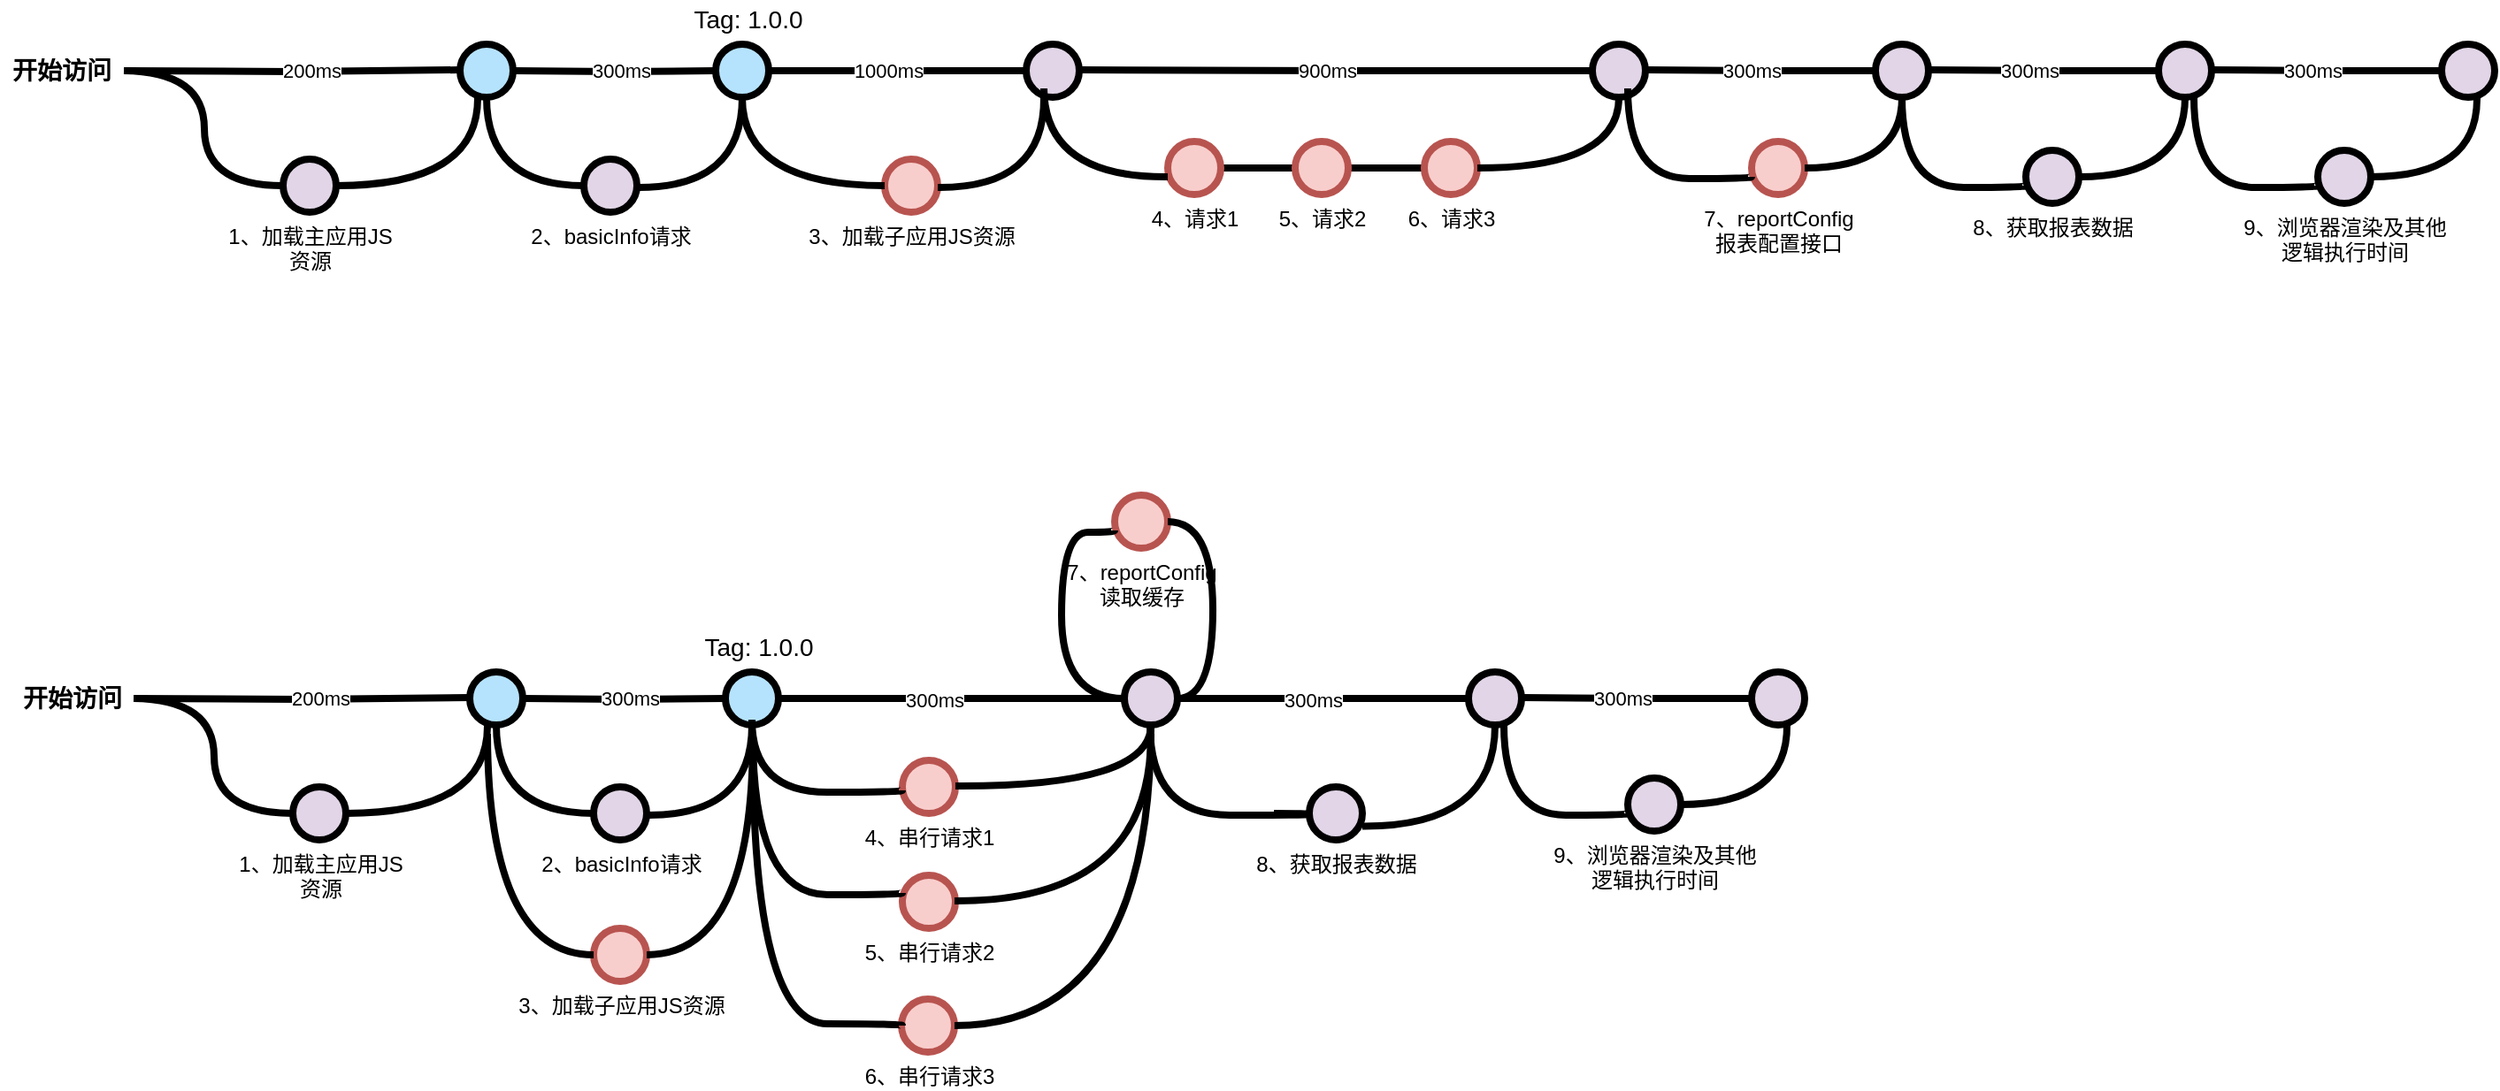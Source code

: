 <mxfile version="21.5.0" type="github">
  <diagram id="yPxyJZ8AM_hMuL3Unpa9" name="simple gitflow">
    <mxGraphModel dx="2522" dy="537" grid="1" gridSize="10" guides="1" tooltips="1" connect="1" arrows="1" fold="1" page="1" pageScale="1" pageWidth="1100" pageHeight="850" math="0" shadow="0">
      <root>
        <mxCell id="0" />
        <mxCell id="1" parent="0" />
        <mxCell id="9hBKPDzoitwpIBdzFDQ7-23" value="" style="edgeStyle=orthogonalEdgeStyle;rounded=0;html=1;jettySize=auto;orthogonalLoop=1;plain-blue;endArrow=none;endFill=0;strokeWidth=4;strokeColor=#000000;entryX=0;entryY=0.5;entryDx=0;entryDy=0;entryPerimeter=0;" parent="1" source="9hBKPDzoitwpIBdzFDQ7-25" target="gSucQQH5cgbJFUozR1KS-43" edge="1">
          <mxGeometry x="304.5" y="180" as="geometry">
            <mxPoint x="380" y="180" as="targetPoint" />
          </mxGeometry>
        </mxCell>
        <mxCell id="gSucQQH5cgbJFUozR1KS-48" value="1000ms" style="edgeLabel;html=1;align=center;verticalAlign=middle;resizable=0;points=[];" vertex="1" connectable="0" parent="9hBKPDzoitwpIBdzFDQ7-23">
          <mxGeometry relative="1" as="geometry">
            <mxPoint x="-6" as="offset" />
          </mxGeometry>
        </mxCell>
        <mxCell id="9hBKPDzoitwpIBdzFDQ7-25" value="" style="verticalLabelPosition=bottom;verticalAlign=top;html=1;strokeWidth=4;shape=mxgraph.flowchart.on-page_reference;plain-blue;gradientColor=none;fillColor=#B5E3Fe;strokeColor=#000000;" parent="1" vertex="1">
          <mxGeometry x="274.5" y="165" width="30" height="30" as="geometry" />
        </mxCell>
        <mxCell id="9hBKPDzoitwpIBdzFDQ7-27" value="" style="edgeStyle=orthogonalEdgeStyle;rounded=0;html=1;jettySize=auto;orthogonalLoop=1;strokeWidth=4;endArrow=none;endFill=0;" parent="1" target="9hBKPDzoitwpIBdzFDQ7-25" edge="1">
          <mxGeometry x="204.5" y="180" as="geometry">
            <mxPoint x="160" y="180" as="sourcePoint" />
          </mxGeometry>
        </mxCell>
        <mxCell id="gSucQQH5cgbJFUozR1KS-14" value="300ms" style="edgeLabel;html=1;align=center;verticalAlign=middle;resizable=0;points=[];" vertex="1" connectable="0" parent="9hBKPDzoitwpIBdzFDQ7-27">
          <mxGeometry relative="1" as="geometry">
            <mxPoint x="3" y="-1" as="offset" />
          </mxGeometry>
        </mxCell>
        <mxCell id="9hBKPDzoitwpIBdzFDQ7-28" value="开始访问" style="text;html=1;strokeColor=none;fillColor=none;align=center;verticalAlign=middle;whiteSpace=wrap;overflow=hidden;fontSize=14;fontStyle=1;fontFamily=Courier New;" parent="1" vertex="1">
          <mxGeometry x="-130" y="170" width="70" height="20" as="geometry" />
        </mxCell>
        <mxCell id="9hBKPDzoitwpIBdzFDQ7-29" style="edgeStyle=orthogonalEdgeStyle;curved=1;rounded=0;html=1;exitX=1;exitY=0.5;exitPerimeter=0;entryX=0;entryY=0.5;entryPerimeter=0;endArrow=none;endFill=0;jettySize=auto;orthogonalLoop=1;strokeWidth=4;fontSize=15;" parent="1" source="9hBKPDzoitwpIBdzFDQ7-30" target="9hBKPDzoitwpIBdzFDQ7-32" edge="1">
          <mxGeometry relative="1" as="geometry" />
        </mxCell>
        <mxCell id="9hBKPDzoitwpIBdzFDQ7-30" value="4、请求1" style="verticalLabelPosition=bottom;verticalAlign=top;html=1;strokeWidth=4;shape=mxgraph.flowchart.on-page_reference;strokeColor=#b85450;fillColor=#f8cecc;" parent="1" vertex="1">
          <mxGeometry x="530" y="220" width="30" height="30" as="geometry" />
        </mxCell>
        <mxCell id="9hBKPDzoitwpIBdzFDQ7-31" style="edgeStyle=orthogonalEdgeStyle;curved=1;rounded=0;html=1;exitX=1;exitY=0.5;exitPerimeter=0;entryX=0;entryY=0.5;entryPerimeter=0;endArrow=none;endFill=0;jettySize=auto;orthogonalLoop=1;strokeWidth=4;fontSize=15;" parent="1" source="9hBKPDzoitwpIBdzFDQ7-32" target="9hBKPDzoitwpIBdzFDQ7-34" edge="1">
          <mxGeometry relative="1" as="geometry" />
        </mxCell>
        <mxCell id="9hBKPDzoitwpIBdzFDQ7-32" value="5、请求2" style="verticalLabelPosition=bottom;verticalAlign=top;html=1;strokeWidth=4;shape=mxgraph.flowchart.on-page_reference;strokeColor=#b85450;fillColor=#f8cecc;" parent="1" vertex="1">
          <mxGeometry x="602" y="220" width="30" height="30" as="geometry" />
        </mxCell>
        <mxCell id="9hBKPDzoitwpIBdzFDQ7-34" value="6、请求3" style="verticalLabelPosition=bottom;verticalAlign=top;html=1;strokeWidth=4;shape=mxgraph.flowchart.on-page_reference;strokeColor=#b85450;fillColor=#f8cecc;" parent="1" vertex="1">
          <mxGeometry x="675" y="220" width="30" height="30" as="geometry" />
        </mxCell>
        <mxCell id="9hBKPDzoitwpIBdzFDQ7-39" value="Tag: 1.0.0" style="text;html=1;strokeColor=none;fillColor=none;align=center;verticalAlign=middle;whiteSpace=wrap;overflow=hidden;fontSize=14;" parent="1" vertex="1">
          <mxGeometry x="258.38" y="140" width="70" height="20" as="geometry" />
        </mxCell>
        <mxCell id="gSucQQH5cgbJFUozR1KS-2" value="" style="verticalLabelPosition=bottom;verticalAlign=top;html=1;strokeWidth=4;shape=mxgraph.flowchart.on-page_reference;plain-blue;gradientColor=none;fillColor=#B5E3Fe;strokeColor=#000000;" vertex="1" parent="1">
          <mxGeometry x="130" y="165" width="30" height="30" as="geometry" />
        </mxCell>
        <mxCell id="gSucQQH5cgbJFUozR1KS-4" value="" style="edgeStyle=orthogonalEdgeStyle;rounded=0;html=1;jettySize=auto;orthogonalLoop=1;plain-blue;endArrow=none;endFill=0;strokeWidth=4;strokeColor=#000000;" edge="1" parent="1">
          <mxGeometry x="304.5" y="180" as="geometry">
            <mxPoint x="-60" y="180" as="sourcePoint" />
            <mxPoint x="130" y="179.5" as="targetPoint" />
          </mxGeometry>
        </mxCell>
        <mxCell id="gSucQQH5cgbJFUozR1KS-42" value="200ms" style="edgeLabel;html=1;align=center;verticalAlign=middle;resizable=0;points=[];" vertex="1" connectable="0" parent="gSucQQH5cgbJFUozR1KS-4">
          <mxGeometry relative="1" as="geometry">
            <mxPoint x="10" y="-1" as="offset" />
          </mxGeometry>
        </mxCell>
        <mxCell id="gSucQQH5cgbJFUozR1KS-15" value="2、basicInfo请求" style="verticalLabelPosition=bottom;verticalAlign=top;html=1;strokeWidth=4;shape=mxgraph.flowchart.on-page_reference;plain-purple;gradientColor=none;strokeColor=#000000;" vertex="1" parent="1">
          <mxGeometry x="200" y="230" width="30" height="30" as="geometry" />
        </mxCell>
        <mxCell id="gSucQQH5cgbJFUozR1KS-20" style="edgeStyle=orthogonalEdgeStyle;curved=1;rounded=0;html=1;exitX=0.5;exitY=1;exitPerimeter=0;entryX=0;entryY=0.5;entryPerimeter=0;endArrow=none;endFill=0;jettySize=auto;orthogonalLoop=1;strokeWidth=4;fontSize=15;exitDx=0;exitDy=0;entryDx=0;entryDy=0;" edge="1" parent="1" source="gSucQQH5cgbJFUozR1KS-2" target="gSucQQH5cgbJFUozR1KS-15">
          <mxGeometry relative="1" as="geometry">
            <mxPoint x="116.5" y="275" as="sourcePoint" />
            <mxPoint x="159.5" y="355" as="targetPoint" />
          </mxGeometry>
        </mxCell>
        <mxCell id="gSucQQH5cgbJFUozR1KS-21" style="edgeStyle=orthogonalEdgeStyle;curved=1;rounded=0;html=1;entryX=0.5;entryY=1;entryPerimeter=0;endArrow=none;endFill=0;jettySize=auto;orthogonalLoop=1;strokeWidth=4;fontSize=15;entryDx=0;entryDy=0;" edge="1" parent="1" target="9hBKPDzoitwpIBdzFDQ7-25">
          <mxGeometry relative="1" as="geometry">
            <mxPoint x="230" y="246" as="sourcePoint" />
            <mxPoint x="265" y="295" as="targetPoint" />
          </mxGeometry>
        </mxCell>
        <mxCell id="gSucQQH5cgbJFUozR1KS-25" value="1、加载主应用JS&lt;br&gt;资源" style="verticalLabelPosition=bottom;verticalAlign=top;html=1;strokeWidth=4;shape=mxgraph.flowchart.on-page_reference;plain-purple;gradientColor=none;strokeColor=#000000;" vertex="1" parent="1">
          <mxGeometry x="30" y="230" width="30" height="30" as="geometry" />
        </mxCell>
        <mxCell id="gSucQQH5cgbJFUozR1KS-39" style="edgeStyle=orthogonalEdgeStyle;curved=1;rounded=0;html=1;entryX=0;entryY=0.5;entryPerimeter=0;endArrow=none;endFill=0;jettySize=auto;orthogonalLoop=1;strokeWidth=4;fontSize=15;entryDx=0;entryDy=0;" edge="1" parent="1" target="gSucQQH5cgbJFUozR1KS-25">
          <mxGeometry relative="1" as="geometry">
            <mxPoint x="-60" y="180" as="sourcePoint" />
            <mxPoint x="-5" y="260" as="targetPoint" />
          </mxGeometry>
        </mxCell>
        <mxCell id="gSucQQH5cgbJFUozR1KS-40" style="edgeStyle=orthogonalEdgeStyle;curved=1;rounded=0;html=1;entryX=0.5;entryY=1;entryPerimeter=0;endArrow=none;endFill=0;jettySize=auto;orthogonalLoop=1;strokeWidth=4;fontSize=15;entryDx=0;entryDy=0;exitX=1;exitY=0.5;exitDx=0;exitDy=0;exitPerimeter=0;" edge="1" parent="1" source="gSucQQH5cgbJFUozR1KS-25">
          <mxGeometry relative="1" as="geometry">
            <mxPoint x="80" y="246" as="sourcePoint" />
            <mxPoint x="140" y="195" as="targetPoint" />
          </mxGeometry>
        </mxCell>
        <mxCell id="gSucQQH5cgbJFUozR1KS-43" value="" style="verticalLabelPosition=bottom;verticalAlign=top;html=1;strokeWidth=4;shape=mxgraph.flowchart.on-page_reference;plain-purple;gradientColor=none;strokeColor=#000000;" vertex="1" parent="1">
          <mxGeometry x="450" y="165" width="30" height="30" as="geometry" />
        </mxCell>
        <mxCell id="gSucQQH5cgbJFUozR1KS-45" value="3、加载子应用JS资源" style="verticalLabelPosition=bottom;verticalAlign=top;html=1;strokeWidth=4;shape=mxgraph.flowchart.on-page_reference;strokeColor=#b85450;fillColor=#f8cecc;" vertex="1" parent="1">
          <mxGeometry x="370" y="230" width="30" height="30" as="geometry" />
        </mxCell>
        <mxCell id="gSucQQH5cgbJFUozR1KS-46" style="edgeStyle=orthogonalEdgeStyle;curved=1;rounded=0;html=1;entryX=0.5;entryY=1;entryPerimeter=0;endArrow=none;endFill=0;jettySize=auto;orthogonalLoop=1;strokeWidth=4;fontSize=15;entryDx=0;entryDy=0;exitX=0;exitY=0.5;exitDx=0;exitDy=0;exitPerimeter=0;" edge="1" parent="1" source="gSucQQH5cgbJFUozR1KS-45" target="9hBKPDzoitwpIBdzFDQ7-25">
          <mxGeometry relative="1" as="geometry">
            <mxPoint x="240" y="256" as="sourcePoint" />
            <mxPoint x="300" y="205" as="targetPoint" />
          </mxGeometry>
        </mxCell>
        <mxCell id="gSucQQH5cgbJFUozR1KS-47" style="edgeStyle=orthogonalEdgeStyle;curved=1;rounded=0;html=1;entryX=0.5;entryY=1;entryPerimeter=0;endArrow=none;endFill=0;jettySize=auto;orthogonalLoop=1;strokeWidth=4;fontSize=15;entryDx=0;entryDy=0;" edge="1" parent="1">
          <mxGeometry relative="1" as="geometry">
            <mxPoint x="400" y="246" as="sourcePoint" />
            <mxPoint x="460" y="195" as="targetPoint" />
          </mxGeometry>
        </mxCell>
        <mxCell id="gSucQQH5cgbJFUozR1KS-50" value="" style="edgeStyle=orthogonalEdgeStyle;rounded=0;html=1;jettySize=auto;orthogonalLoop=1;plain-blue;endArrow=none;endFill=0;strokeWidth=4;strokeColor=#000000;" edge="1" parent="1">
          <mxGeometry x="304.5" y="180" as="geometry">
            <mxPoint x="480" y="179.5" as="sourcePoint" />
            <mxPoint x="770" y="180" as="targetPoint" />
          </mxGeometry>
        </mxCell>
        <mxCell id="gSucQQH5cgbJFUozR1KS-51" value="900ms" style="edgeLabel;html=1;align=center;verticalAlign=middle;resizable=0;points=[];" vertex="1" connectable="0" parent="gSucQQH5cgbJFUozR1KS-50">
          <mxGeometry relative="1" as="geometry">
            <mxPoint x="-6" as="offset" />
          </mxGeometry>
        </mxCell>
        <mxCell id="gSucQQH5cgbJFUozR1KS-52" style="edgeStyle=orthogonalEdgeStyle;curved=1;rounded=0;html=1;entryX=0.5;entryY=1;entryPerimeter=0;endArrow=none;endFill=0;jettySize=auto;orthogonalLoop=1;strokeWidth=4;fontSize=15;entryDx=0;entryDy=0;" edge="1" parent="1">
          <mxGeometry relative="1" as="geometry">
            <mxPoint x="530" y="240" as="sourcePoint" />
            <mxPoint x="460" y="190" as="targetPoint" />
          </mxGeometry>
        </mxCell>
        <mxCell id="gSucQQH5cgbJFUozR1KS-53" value="" style="verticalLabelPosition=bottom;verticalAlign=top;html=1;strokeWidth=4;shape=mxgraph.flowchart.on-page_reference;plain-purple;gradientColor=none;strokeColor=#000000;" vertex="1" parent="1">
          <mxGeometry x="770" y="165" width="30" height="30" as="geometry" />
        </mxCell>
        <mxCell id="gSucQQH5cgbJFUozR1KS-54" style="edgeStyle=orthogonalEdgeStyle;curved=1;rounded=0;html=1;entryX=0.5;entryY=1;entryPerimeter=0;endArrow=none;endFill=0;jettySize=auto;orthogonalLoop=1;strokeWidth=4;fontSize=15;entryDx=0;entryDy=0;exitX=1;exitY=0.5;exitDx=0;exitDy=0;exitPerimeter=0;" edge="1" parent="1" source="9hBKPDzoitwpIBdzFDQ7-34" target="gSucQQH5cgbJFUozR1KS-53">
          <mxGeometry relative="1" as="geometry">
            <mxPoint x="710" y="240" as="sourcePoint" />
            <mxPoint x="790" y="190" as="targetPoint" />
          </mxGeometry>
        </mxCell>
        <mxCell id="gSucQQH5cgbJFUozR1KS-55" value="" style="edgeStyle=orthogonalEdgeStyle;rounded=0;html=1;jettySize=auto;orthogonalLoop=1;plain-blue;endArrow=none;endFill=0;strokeWidth=4;strokeColor=#000000;" edge="1" parent="1">
          <mxGeometry x="304.5" y="180" as="geometry">
            <mxPoint x="800" y="179.5" as="sourcePoint" />
            <mxPoint x="930" y="180" as="targetPoint" />
          </mxGeometry>
        </mxCell>
        <mxCell id="gSucQQH5cgbJFUozR1KS-56" value="300ms" style="edgeLabel;html=1;align=center;verticalAlign=middle;resizable=0;points=[];" vertex="1" connectable="0" parent="gSucQQH5cgbJFUozR1KS-55">
          <mxGeometry relative="1" as="geometry">
            <mxPoint x="-6" as="offset" />
          </mxGeometry>
        </mxCell>
        <mxCell id="gSucQQH5cgbJFUozR1KS-57" value="7、reportConfig&lt;br&gt;报表配置接口" style="verticalLabelPosition=bottom;verticalAlign=top;html=1;strokeWidth=4;shape=mxgraph.flowchart.on-page_reference;strokeColor=#b85450;fillColor=#f8cecc;" vertex="1" parent="1">
          <mxGeometry x="860" y="220" width="30" height="30" as="geometry" />
        </mxCell>
        <mxCell id="gSucQQH5cgbJFUozR1KS-58" style="edgeStyle=orthogonalEdgeStyle;curved=1;rounded=0;html=1;entryX=0.5;entryY=1;entryPerimeter=0;endArrow=none;endFill=0;jettySize=auto;orthogonalLoop=1;strokeWidth=4;fontSize=15;entryDx=0;entryDy=0;exitX=1;exitY=0.5;exitDx=0;exitDy=0;exitPerimeter=0;" edge="1" parent="1" source="gSucQQH5cgbJFUozR1KS-57" target="gSucQQH5cgbJFUozR1KS-59">
          <mxGeometry relative="1" as="geometry">
            <mxPoint x="940" y="246" as="sourcePoint" />
            <mxPoint x="1000" y="195" as="targetPoint" />
          </mxGeometry>
        </mxCell>
        <mxCell id="gSucQQH5cgbJFUozR1KS-59" value="" style="verticalLabelPosition=bottom;verticalAlign=top;html=1;strokeWidth=4;shape=mxgraph.flowchart.on-page_reference;plain-purple;gradientColor=none;strokeColor=#000000;" vertex="1" parent="1">
          <mxGeometry x="930" y="165" width="30" height="30" as="geometry" />
        </mxCell>
        <mxCell id="gSucQQH5cgbJFUozR1KS-64" style="edgeStyle=orthogonalEdgeStyle;curved=1;rounded=0;html=1;entryX=0.5;entryY=1;entryPerimeter=0;endArrow=none;endFill=0;jettySize=auto;orthogonalLoop=1;strokeWidth=4;fontSize=15;entryDx=0;entryDy=0;" edge="1" parent="1">
          <mxGeometry relative="1" as="geometry">
            <mxPoint x="860" y="240" as="sourcePoint" />
            <mxPoint x="790" y="190" as="targetPoint" />
            <Array as="points">
              <mxPoint x="860" y="241" />
              <mxPoint x="790" y="241" />
            </Array>
          </mxGeometry>
        </mxCell>
        <mxCell id="gSucQQH5cgbJFUozR1KS-71" value="" style="edgeStyle=orthogonalEdgeStyle;rounded=0;html=1;jettySize=auto;orthogonalLoop=1;plain-blue;endArrow=none;endFill=0;strokeWidth=4;strokeColor=#000000;" edge="1" parent="1">
          <mxGeometry x="304.5" y="180" as="geometry">
            <mxPoint x="960" y="179.5" as="sourcePoint" />
            <mxPoint x="1090" y="180" as="targetPoint" />
          </mxGeometry>
        </mxCell>
        <mxCell id="gSucQQH5cgbJFUozR1KS-77" value="300ms" style="edgeLabel;html=1;align=center;verticalAlign=middle;resizable=0;points=[];" vertex="1" connectable="0" parent="gSucQQH5cgbJFUozR1KS-71">
          <mxGeometry relative="1" as="geometry">
            <mxPoint x="-9" as="offset" />
          </mxGeometry>
        </mxCell>
        <mxCell id="gSucQQH5cgbJFUozR1KS-73" value="8、获取报表数据" style="verticalLabelPosition=bottom;verticalAlign=top;html=1;strokeWidth=4;shape=mxgraph.flowchart.on-page_reference;plain-purple;gradientColor=none;strokeColor=#000000;" vertex="1" parent="1">
          <mxGeometry x="1015" y="225" width="30" height="30" as="geometry" />
        </mxCell>
        <mxCell id="gSucQQH5cgbJFUozR1KS-74" style="edgeStyle=orthogonalEdgeStyle;curved=1;rounded=0;html=1;entryX=0.5;entryY=1;entryPerimeter=0;endArrow=none;endFill=0;jettySize=auto;orthogonalLoop=1;strokeWidth=4;fontSize=15;entryDx=0;entryDy=0;exitX=1;exitY=0.5;exitDx=0;exitDy=0;exitPerimeter=0;" edge="1" parent="1" source="gSucQQH5cgbJFUozR1KS-73" target="gSucQQH5cgbJFUozR1KS-76">
          <mxGeometry relative="1" as="geometry">
            <mxPoint x="1095" y="251" as="sourcePoint" />
            <mxPoint x="1100" y="200" as="targetPoint" />
          </mxGeometry>
        </mxCell>
        <mxCell id="gSucQQH5cgbJFUozR1KS-75" style="edgeStyle=orthogonalEdgeStyle;curved=1;rounded=0;html=1;entryX=0.5;entryY=1;entryPerimeter=0;endArrow=none;endFill=0;jettySize=auto;orthogonalLoop=1;strokeWidth=4;fontSize=15;entryDx=0;entryDy=0;" edge="1" parent="1">
          <mxGeometry relative="1" as="geometry">
            <mxPoint x="1015" y="245" as="sourcePoint" />
            <mxPoint x="945" y="195" as="targetPoint" />
            <Array as="points">
              <mxPoint x="1015" y="246" />
              <mxPoint x="945" y="246" />
            </Array>
          </mxGeometry>
        </mxCell>
        <mxCell id="gSucQQH5cgbJFUozR1KS-76" value="" style="verticalLabelPosition=bottom;verticalAlign=top;html=1;strokeWidth=4;shape=mxgraph.flowchart.on-page_reference;plain-purple;gradientColor=none;strokeColor=#000000;" vertex="1" parent="1">
          <mxGeometry x="1090" y="165" width="30" height="30" as="geometry" />
        </mxCell>
        <mxCell id="gSucQQH5cgbJFUozR1KS-80" value="" style="verticalLabelPosition=bottom;verticalAlign=top;html=1;strokeWidth=4;shape=mxgraph.flowchart.on-page_reference;plain-blue;gradientColor=none;fillColor=#B5E3Fe;strokeColor=#000000;" vertex="1" parent="1">
          <mxGeometry x="280" y="520" width="30" height="30" as="geometry" />
        </mxCell>
        <mxCell id="gSucQQH5cgbJFUozR1KS-81" value="" style="edgeStyle=orthogonalEdgeStyle;rounded=0;html=1;jettySize=auto;orthogonalLoop=1;strokeWidth=4;endArrow=none;endFill=0;" edge="1" parent="1" target="gSucQQH5cgbJFUozR1KS-80">
          <mxGeometry x="204.5" y="180" as="geometry">
            <mxPoint x="165.5" y="535" as="sourcePoint" />
          </mxGeometry>
        </mxCell>
        <mxCell id="gSucQQH5cgbJFUozR1KS-82" value="300ms" style="edgeLabel;html=1;align=center;verticalAlign=middle;resizable=0;points=[];" vertex="1" connectable="0" parent="gSucQQH5cgbJFUozR1KS-81">
          <mxGeometry relative="1" as="geometry">
            <mxPoint x="3" y="-1" as="offset" />
          </mxGeometry>
        </mxCell>
        <mxCell id="gSucQQH5cgbJFUozR1KS-83" value="开始访问" style="text;html=1;strokeColor=none;fillColor=none;align=center;verticalAlign=middle;whiteSpace=wrap;overflow=hidden;fontSize=14;fontStyle=1;fontFamily=Courier New;" vertex="1" parent="1">
          <mxGeometry x="-124.5" y="525" width="70" height="20" as="geometry" />
        </mxCell>
        <mxCell id="gSucQQH5cgbJFUozR1KS-85" value="4、串行请求1" style="verticalLabelPosition=bottom;verticalAlign=top;html=1;strokeWidth=4;shape=mxgraph.flowchart.on-page_reference;strokeColor=#b85450;fillColor=#f8cecc;" vertex="1" parent="1">
          <mxGeometry x="380" y="570" width="30" height="30" as="geometry" />
        </mxCell>
        <mxCell id="gSucQQH5cgbJFUozR1KS-89" value="Tag: 1.0.0" style="text;html=1;strokeColor=none;fillColor=none;align=center;verticalAlign=middle;whiteSpace=wrap;overflow=hidden;fontSize=14;" vertex="1" parent="1">
          <mxGeometry x="263.88" y="495" width="70" height="20" as="geometry" />
        </mxCell>
        <mxCell id="gSucQQH5cgbJFUozR1KS-90" value="" style="verticalLabelPosition=bottom;verticalAlign=top;html=1;strokeWidth=4;shape=mxgraph.flowchart.on-page_reference;plain-blue;gradientColor=none;fillColor=#B5E3Fe;strokeColor=#000000;" vertex="1" parent="1">
          <mxGeometry x="135.5" y="520" width="30" height="30" as="geometry" />
        </mxCell>
        <mxCell id="gSucQQH5cgbJFUozR1KS-91" value="" style="edgeStyle=orthogonalEdgeStyle;rounded=0;html=1;jettySize=auto;orthogonalLoop=1;plain-blue;endArrow=none;endFill=0;strokeWidth=4;strokeColor=#000000;" edge="1" parent="1">
          <mxGeometry x="304.5" y="180" as="geometry">
            <mxPoint x="-54.5" y="535" as="sourcePoint" />
            <mxPoint x="135.5" y="534.5" as="targetPoint" />
          </mxGeometry>
        </mxCell>
        <mxCell id="gSucQQH5cgbJFUozR1KS-92" value="200ms" style="edgeLabel;html=1;align=center;verticalAlign=middle;resizable=0;points=[];" vertex="1" connectable="0" parent="gSucQQH5cgbJFUozR1KS-91">
          <mxGeometry relative="1" as="geometry">
            <mxPoint x="10" y="-1" as="offset" />
          </mxGeometry>
        </mxCell>
        <mxCell id="gSucQQH5cgbJFUozR1KS-93" value="2、basicInfo请求" style="verticalLabelPosition=bottom;verticalAlign=top;html=1;strokeWidth=4;shape=mxgraph.flowchart.on-page_reference;plain-purple;gradientColor=none;strokeColor=#000000;" vertex="1" parent="1">
          <mxGeometry x="205.5" y="585" width="30" height="30" as="geometry" />
        </mxCell>
        <mxCell id="gSucQQH5cgbJFUozR1KS-94" style="edgeStyle=orthogonalEdgeStyle;curved=1;rounded=0;html=1;exitX=0.5;exitY=1;exitPerimeter=0;entryX=0;entryY=0.5;entryPerimeter=0;endArrow=none;endFill=0;jettySize=auto;orthogonalLoop=1;strokeWidth=4;fontSize=15;exitDx=0;exitDy=0;entryDx=0;entryDy=0;" edge="1" parent="1" source="gSucQQH5cgbJFUozR1KS-90" target="gSucQQH5cgbJFUozR1KS-93">
          <mxGeometry relative="1" as="geometry">
            <mxPoint x="122" y="630" as="sourcePoint" />
            <mxPoint x="165" y="710" as="targetPoint" />
          </mxGeometry>
        </mxCell>
        <mxCell id="gSucQQH5cgbJFUozR1KS-95" style="edgeStyle=orthogonalEdgeStyle;curved=1;rounded=0;html=1;entryX=0.5;entryY=1;entryPerimeter=0;endArrow=none;endFill=0;jettySize=auto;orthogonalLoop=1;strokeWidth=4;fontSize=15;entryDx=0;entryDy=0;" edge="1" parent="1" target="gSucQQH5cgbJFUozR1KS-80">
          <mxGeometry relative="1" as="geometry">
            <mxPoint x="235.5" y="601" as="sourcePoint" />
            <mxPoint x="270.5" y="650" as="targetPoint" />
          </mxGeometry>
        </mxCell>
        <mxCell id="gSucQQH5cgbJFUozR1KS-96" value="1、加载主应用JS&lt;br&gt;资源" style="verticalLabelPosition=bottom;verticalAlign=top;html=1;strokeWidth=4;shape=mxgraph.flowchart.on-page_reference;plain-purple;gradientColor=none;strokeColor=#000000;" vertex="1" parent="1">
          <mxGeometry x="35.5" y="585" width="30" height="30" as="geometry" />
        </mxCell>
        <mxCell id="gSucQQH5cgbJFUozR1KS-97" style="edgeStyle=orthogonalEdgeStyle;curved=1;rounded=0;html=1;entryX=0;entryY=0.5;entryPerimeter=0;endArrow=none;endFill=0;jettySize=auto;orthogonalLoop=1;strokeWidth=4;fontSize=15;entryDx=0;entryDy=0;" edge="1" parent="1" target="gSucQQH5cgbJFUozR1KS-96">
          <mxGeometry relative="1" as="geometry">
            <mxPoint x="-54.5" y="535" as="sourcePoint" />
            <mxPoint x="0.5" y="615" as="targetPoint" />
          </mxGeometry>
        </mxCell>
        <mxCell id="gSucQQH5cgbJFUozR1KS-98" style="edgeStyle=orthogonalEdgeStyle;curved=1;rounded=0;html=1;entryX=0.5;entryY=1;entryPerimeter=0;endArrow=none;endFill=0;jettySize=auto;orthogonalLoop=1;strokeWidth=4;fontSize=15;entryDx=0;entryDy=0;exitX=1;exitY=0.5;exitDx=0;exitDy=0;exitPerimeter=0;" edge="1" parent="1" source="gSucQQH5cgbJFUozR1KS-96">
          <mxGeometry relative="1" as="geometry">
            <mxPoint x="85.5" y="601" as="sourcePoint" />
            <mxPoint x="145.5" y="550" as="targetPoint" />
          </mxGeometry>
        </mxCell>
        <mxCell id="gSucQQH5cgbJFUozR1KS-103" value="" style="edgeStyle=orthogonalEdgeStyle;rounded=0;html=1;jettySize=auto;orthogonalLoop=1;plain-blue;endArrow=none;endFill=0;strokeWidth=4;strokeColor=#000000;exitX=1;exitY=0.5;exitDx=0;exitDy=0;exitPerimeter=0;" edge="1" parent="1" source="gSucQQH5cgbJFUozR1KS-80">
          <mxGeometry x="304.5" y="180" as="geometry">
            <mxPoint x="485.5" y="534.5" as="sourcePoint" />
            <mxPoint x="505.5" y="535" as="targetPoint" />
          </mxGeometry>
        </mxCell>
        <mxCell id="gSucQQH5cgbJFUozR1KS-104" value="300ms" style="edgeLabel;html=1;align=center;verticalAlign=middle;resizable=0;points=[];" vertex="1" connectable="0" parent="gSucQQH5cgbJFUozR1KS-103">
          <mxGeometry relative="1" as="geometry">
            <mxPoint x="-10" as="offset" />
          </mxGeometry>
        </mxCell>
        <mxCell id="gSucQQH5cgbJFUozR1KS-105" style="edgeStyle=orthogonalEdgeStyle;curved=1;rounded=0;html=1;entryX=0.5;entryY=1;entryPerimeter=0;endArrow=none;endFill=0;jettySize=auto;orthogonalLoop=1;strokeWidth=4;fontSize=15;entryDx=0;entryDy=0;" edge="1" parent="1">
          <mxGeometry relative="1" as="geometry">
            <mxPoint x="380" y="587" as="sourcePoint" />
            <mxPoint x="295" y="547" as="targetPoint" />
            <Array as="points">
              <mxPoint x="380.5" y="588" />
              <mxPoint x="295.5" y="588" />
            </Array>
          </mxGeometry>
        </mxCell>
        <mxCell id="gSucQQH5cgbJFUozR1KS-106" value="" style="verticalLabelPosition=bottom;verticalAlign=top;html=1;strokeWidth=4;shape=mxgraph.flowchart.on-page_reference;plain-purple;gradientColor=none;strokeColor=#000000;" vertex="1" parent="1">
          <mxGeometry x="505.5" y="520" width="30" height="30" as="geometry" />
        </mxCell>
        <mxCell id="gSucQQH5cgbJFUozR1KS-108" value="" style="edgeStyle=orthogonalEdgeStyle;rounded=0;html=1;jettySize=auto;orthogonalLoop=1;plain-blue;endArrow=none;endFill=0;strokeWidth=4;strokeColor=#000000;exitX=1;exitY=0.5;exitDx=0;exitDy=0;exitPerimeter=0;" edge="1" parent="1" source="gSucQQH5cgbJFUozR1KS-106">
          <mxGeometry x="304.5" y="180" as="geometry">
            <mxPoint x="535.5" y="537" as="sourcePoint" />
            <mxPoint x="700" y="535" as="targetPoint" />
          </mxGeometry>
        </mxCell>
        <mxCell id="gSucQQH5cgbJFUozR1KS-109" value="300ms" style="edgeLabel;html=1;align=center;verticalAlign=middle;resizable=0;points=[];" vertex="1" connectable="0" parent="gSucQQH5cgbJFUozR1KS-108">
          <mxGeometry relative="1" as="geometry">
            <mxPoint x="-6" as="offset" />
          </mxGeometry>
        </mxCell>
        <mxCell id="gSucQQH5cgbJFUozR1KS-110" value="7、reportConfig&lt;br&gt;读取缓存" style="verticalLabelPosition=bottom;verticalAlign=top;html=1;strokeWidth=4;shape=mxgraph.flowchart.on-page_reference;strokeColor=#b85450;fillColor=#f8cecc;" vertex="1" parent="1">
          <mxGeometry x="500" y="420" width="30" height="30" as="geometry" />
        </mxCell>
        <mxCell id="gSucQQH5cgbJFUozR1KS-111" style="edgeStyle=orthogonalEdgeStyle;curved=1;rounded=0;html=1;entryX=1;entryY=0.5;entryPerimeter=0;endArrow=none;endFill=0;jettySize=auto;orthogonalLoop=1;strokeWidth=4;fontSize=15;entryDx=0;entryDy=0;exitX=1;exitY=0.5;exitDx=0;exitDy=0;exitPerimeter=0;" edge="1" parent="1" source="gSucQQH5cgbJFUozR1KS-110" target="gSucQQH5cgbJFUozR1KS-106">
          <mxGeometry relative="1" as="geometry">
            <mxPoint x="620" y="466" as="sourcePoint" />
            <mxPoint x="620.5" y="420" as="targetPoint" />
          </mxGeometry>
        </mxCell>
        <mxCell id="gSucQQH5cgbJFUozR1KS-116" value="8、获取报表数据" style="verticalLabelPosition=bottom;verticalAlign=top;html=1;strokeWidth=4;shape=mxgraph.flowchart.on-page_reference;plain-purple;gradientColor=none;strokeColor=#000000;" vertex="1" parent="1">
          <mxGeometry x="610" y="585" width="30" height="30" as="geometry" />
        </mxCell>
        <mxCell id="gSucQQH5cgbJFUozR1KS-119" value="" style="verticalLabelPosition=bottom;verticalAlign=top;html=1;strokeWidth=4;shape=mxgraph.flowchart.on-page_reference;plain-purple;gradientColor=none;strokeColor=#000000;" vertex="1" parent="1">
          <mxGeometry x="700" y="520" width="30" height="30" as="geometry" />
        </mxCell>
        <mxCell id="gSucQQH5cgbJFUozR1KS-120" value="3、加载子应用JS资源" style="verticalLabelPosition=bottom;verticalAlign=top;html=1;strokeWidth=4;shape=mxgraph.flowchart.on-page_reference;strokeColor=#b85450;fillColor=#f8cecc;" vertex="1" parent="1">
          <mxGeometry x="205.5" y="665" width="30" height="30" as="geometry" />
        </mxCell>
        <mxCell id="gSucQQH5cgbJFUozR1KS-121" style="edgeStyle=orthogonalEdgeStyle;curved=1;rounded=0;html=1;endArrow=none;endFill=0;jettySize=auto;orthogonalLoop=1;strokeWidth=4;fontSize=15;exitX=0;exitY=0.5;exitDx=0;exitDy=0;exitPerimeter=0;" edge="1" parent="1" source="gSucQQH5cgbJFUozR1KS-120">
          <mxGeometry relative="1" as="geometry">
            <mxPoint x="85.5" y="706" as="sourcePoint" />
            <mxPoint x="145.5" y="555" as="targetPoint" />
          </mxGeometry>
        </mxCell>
        <mxCell id="gSucQQH5cgbJFUozR1KS-122" style="edgeStyle=orthogonalEdgeStyle;curved=1;rounded=0;html=1;endArrow=none;endFill=0;jettySize=auto;orthogonalLoop=1;strokeWidth=4;fontSize=15;exitX=1;exitY=0.5;exitDx=0;exitDy=0;exitPerimeter=0;" edge="1" parent="1" source="gSucQQH5cgbJFUozR1KS-120">
          <mxGeometry relative="1" as="geometry">
            <mxPoint x="245.5" y="696" as="sourcePoint" />
            <mxPoint x="295.5" y="555" as="targetPoint" />
          </mxGeometry>
        </mxCell>
        <mxCell id="gSucQQH5cgbJFUozR1KS-126" value="5、串行请求2" style="verticalLabelPosition=bottom;verticalAlign=top;html=1;strokeWidth=4;shape=mxgraph.flowchart.on-page_reference;strokeColor=#b85450;fillColor=#f8cecc;" vertex="1" parent="1">
          <mxGeometry x="380" y="635" width="30" height="30" as="geometry" />
        </mxCell>
        <mxCell id="gSucQQH5cgbJFUozR1KS-127" value="6、串行请求3" style="verticalLabelPosition=bottom;verticalAlign=top;html=1;strokeWidth=4;shape=mxgraph.flowchart.on-page_reference;strokeColor=#b85450;fillColor=#f8cecc;" vertex="1" parent="1">
          <mxGeometry x="379.5" y="705" width="30" height="30" as="geometry" />
        </mxCell>
        <mxCell id="gSucQQH5cgbJFUozR1KS-128" style="edgeStyle=orthogonalEdgeStyle;curved=1;rounded=0;html=1;endArrow=none;endFill=0;jettySize=auto;orthogonalLoop=1;strokeWidth=4;fontSize=15;exitX=1;exitY=0.5;exitDx=0;exitDy=0;exitPerimeter=0;entryX=0.5;entryY=1;entryDx=0;entryDy=0;entryPerimeter=0;" edge="1" parent="1" source="gSucQQH5cgbJFUozR1KS-127" target="gSucQQH5cgbJFUozR1KS-106">
          <mxGeometry relative="1" as="geometry">
            <mxPoint x="414.5" y="725" as="sourcePoint" />
            <mxPoint x="515.5" y="555" as="targetPoint" />
          </mxGeometry>
        </mxCell>
        <mxCell id="gSucQQH5cgbJFUozR1KS-129" style="edgeStyle=orthogonalEdgeStyle;curved=1;rounded=0;html=1;endArrow=none;endFill=0;jettySize=auto;orthogonalLoop=1;strokeWidth=4;fontSize=15;exitX=1;exitY=0.5;exitDx=0;exitDy=0;exitPerimeter=0;entryX=0.5;entryY=1;entryDx=0;entryDy=0;entryPerimeter=0;" edge="1" parent="1" target="gSucQQH5cgbJFUozR1KS-106">
          <mxGeometry relative="1" as="geometry">
            <mxPoint x="410" y="584.5" as="sourcePoint" />
            <mxPoint x="515.5" y="539.5" as="targetPoint" />
          </mxGeometry>
        </mxCell>
        <mxCell id="gSucQQH5cgbJFUozR1KS-130" style="edgeStyle=orthogonalEdgeStyle;curved=1;rounded=0;html=1;endArrow=none;endFill=0;jettySize=auto;orthogonalLoop=1;strokeWidth=4;fontSize=15;" edge="1" parent="1">
          <mxGeometry relative="1" as="geometry">
            <mxPoint x="380" y="645" as="sourcePoint" />
            <mxPoint x="295.5" y="555" as="targetPoint" />
            <Array as="points">
              <mxPoint x="380.5" y="646" />
              <mxPoint x="295.5" y="646" />
            </Array>
          </mxGeometry>
        </mxCell>
        <mxCell id="gSucQQH5cgbJFUozR1KS-131" style="edgeStyle=orthogonalEdgeStyle;curved=1;rounded=0;html=1;endArrow=none;endFill=0;jettySize=auto;orthogonalLoop=1;strokeWidth=4;fontSize=15;exitX=1;exitY=0.5;exitDx=0;exitDy=0;exitPerimeter=0;" edge="1" parent="1">
          <mxGeometry relative="1" as="geometry">
            <mxPoint x="409.5" y="649.5" as="sourcePoint" />
            <mxPoint x="520.5" y="555" as="targetPoint" />
          </mxGeometry>
        </mxCell>
        <mxCell id="gSucQQH5cgbJFUozR1KS-132" style="edgeStyle=orthogonalEdgeStyle;curved=1;rounded=0;html=1;endArrow=none;endFill=0;jettySize=auto;orthogonalLoop=1;strokeWidth=4;fontSize=15;" edge="1" parent="1">
          <mxGeometry relative="1" as="geometry">
            <mxPoint x="380" y="720" as="sourcePoint" />
            <mxPoint x="295.5" y="560" as="targetPoint" />
            <Array as="points">
              <mxPoint x="380.5" y="719" />
              <mxPoint x="295.5" y="719" />
            </Array>
          </mxGeometry>
        </mxCell>
        <mxCell id="gSucQQH5cgbJFUozR1KS-135" style="edgeStyle=orthogonalEdgeStyle;curved=1;rounded=0;html=1;entryX=0;entryY=0.5;entryPerimeter=0;endArrow=none;endFill=0;jettySize=auto;orthogonalLoop=1;strokeWidth=4;fontSize=15;entryDx=0;entryDy=0;" edge="1" parent="1" target="gSucQQH5cgbJFUozR1KS-106">
          <mxGeometry relative="1" as="geometry">
            <mxPoint x="500" y="440" as="sourcePoint" />
            <mxPoint x="430" y="390" as="targetPoint" />
            <Array as="points">
              <mxPoint x="500" y="441" />
              <mxPoint x="470" y="441" />
              <mxPoint x="470" y="535" />
            </Array>
          </mxGeometry>
        </mxCell>
        <mxCell id="gSucQQH5cgbJFUozR1KS-137" value="" style="edgeStyle=orthogonalEdgeStyle;rounded=0;html=1;jettySize=auto;orthogonalLoop=1;plain-blue;endArrow=none;endFill=0;strokeWidth=4;strokeColor=#000000;" edge="1" parent="1">
          <mxGeometry x="304.5" y="180" as="geometry">
            <mxPoint x="1120" y="179.5" as="sourcePoint" />
            <mxPoint x="1250" y="180" as="targetPoint" />
          </mxGeometry>
        </mxCell>
        <mxCell id="gSucQQH5cgbJFUozR1KS-138" value="300ms" style="edgeLabel;html=1;align=center;verticalAlign=middle;resizable=0;points=[];" vertex="1" connectable="0" parent="gSucQQH5cgbJFUozR1KS-137">
          <mxGeometry relative="1" as="geometry">
            <mxPoint x="-9" as="offset" />
          </mxGeometry>
        </mxCell>
        <mxCell id="gSucQQH5cgbJFUozR1KS-139" value="" style="verticalLabelPosition=bottom;verticalAlign=top;html=1;strokeWidth=4;shape=mxgraph.flowchart.on-page_reference;plain-purple;gradientColor=none;strokeColor=#000000;" vertex="1" parent="1">
          <mxGeometry x="1250" y="165" width="30" height="30" as="geometry" />
        </mxCell>
        <mxCell id="gSucQQH5cgbJFUozR1KS-140" value="9、浏览器渲染及其他&lt;br&gt;逻辑执行时间" style="verticalLabelPosition=bottom;verticalAlign=top;html=1;strokeWidth=4;shape=mxgraph.flowchart.on-page_reference;plain-purple;gradientColor=none;strokeColor=#000000;" vertex="1" parent="1">
          <mxGeometry x="1180" y="225" width="30" height="30" as="geometry" />
        </mxCell>
        <mxCell id="gSucQQH5cgbJFUozR1KS-141" style="edgeStyle=orthogonalEdgeStyle;curved=1;rounded=0;html=1;entryX=0.5;entryY=1;entryPerimeter=0;endArrow=none;endFill=0;jettySize=auto;orthogonalLoop=1;strokeWidth=4;fontSize=15;entryDx=0;entryDy=0;exitX=1;exitY=0.5;exitDx=0;exitDy=0;exitPerimeter=0;" edge="1" parent="1" source="gSucQQH5cgbJFUozR1KS-140">
          <mxGeometry relative="1" as="geometry">
            <mxPoint x="1260" y="251" as="sourcePoint" />
            <mxPoint x="1270" y="195" as="targetPoint" />
          </mxGeometry>
        </mxCell>
        <mxCell id="gSucQQH5cgbJFUozR1KS-142" style="edgeStyle=orthogonalEdgeStyle;curved=1;rounded=0;html=1;entryX=0.5;entryY=1;entryPerimeter=0;endArrow=none;endFill=0;jettySize=auto;orthogonalLoop=1;strokeWidth=4;fontSize=15;entryDx=0;entryDy=0;" edge="1" parent="1">
          <mxGeometry relative="1" as="geometry">
            <mxPoint x="1180" y="245" as="sourcePoint" />
            <mxPoint x="1110" y="195" as="targetPoint" />
            <Array as="points">
              <mxPoint x="1180" y="246" />
              <mxPoint x="1110" y="246" />
            </Array>
          </mxGeometry>
        </mxCell>
        <mxCell id="gSucQQH5cgbJFUozR1KS-145" style="edgeStyle=orthogonalEdgeStyle;curved=1;rounded=0;html=1;entryX=0.5;entryY=1;entryPerimeter=0;endArrow=none;endFill=0;jettySize=auto;orthogonalLoop=1;strokeWidth=4;fontSize=15;entryDx=0;entryDy=0;exitX=1;exitY=0.5;exitDx=0;exitDy=0;exitPerimeter=0;" edge="1" parent="1" target="gSucQQH5cgbJFUozR1KS-119">
          <mxGeometry relative="1" as="geometry">
            <mxPoint x="640" y="607.25" as="sourcePoint" />
            <mxPoint x="700" y="562.25" as="targetPoint" />
          </mxGeometry>
        </mxCell>
        <mxCell id="gSucQQH5cgbJFUozR1KS-148" style="edgeStyle=orthogonalEdgeStyle;curved=1;rounded=0;html=1;entryX=0.5;entryY=1;entryPerimeter=0;endArrow=none;endFill=0;jettySize=auto;orthogonalLoop=1;strokeWidth=4;fontSize=15;entryDx=0;entryDy=0;" edge="1" parent="1">
          <mxGeometry relative="1" as="geometry">
            <mxPoint x="590" y="600" as="sourcePoint" />
            <mxPoint x="520" y="550" as="targetPoint" />
            <Array as="points">
              <mxPoint x="610" y="600" />
              <mxPoint x="610" y="601" />
              <mxPoint x="520" y="601" />
            </Array>
          </mxGeometry>
        </mxCell>
        <mxCell id="gSucQQH5cgbJFUozR1KS-155" value="" style="edgeStyle=orthogonalEdgeStyle;rounded=0;html=1;jettySize=auto;orthogonalLoop=1;plain-blue;endArrow=none;endFill=0;strokeWidth=4;strokeColor=#000000;" edge="1" parent="1">
          <mxGeometry x="304.5" y="180" as="geometry">
            <mxPoint x="730" y="534.5" as="sourcePoint" />
            <mxPoint x="860" y="535" as="targetPoint" />
          </mxGeometry>
        </mxCell>
        <mxCell id="gSucQQH5cgbJFUozR1KS-156" value="300ms" style="edgeLabel;html=1;align=center;verticalAlign=middle;resizable=0;points=[];" vertex="1" connectable="0" parent="gSucQQH5cgbJFUozR1KS-155">
          <mxGeometry relative="1" as="geometry">
            <mxPoint x="-9" as="offset" />
          </mxGeometry>
        </mxCell>
        <mxCell id="gSucQQH5cgbJFUozR1KS-157" value="" style="verticalLabelPosition=bottom;verticalAlign=top;html=1;strokeWidth=4;shape=mxgraph.flowchart.on-page_reference;plain-purple;gradientColor=none;strokeColor=#000000;" vertex="1" parent="1">
          <mxGeometry x="860" y="520" width="30" height="30" as="geometry" />
        </mxCell>
        <mxCell id="gSucQQH5cgbJFUozR1KS-158" value="9、浏览器渲染及其他&lt;br&gt;逻辑执行时间" style="verticalLabelPosition=bottom;verticalAlign=top;html=1;strokeWidth=4;shape=mxgraph.flowchart.on-page_reference;plain-purple;gradientColor=none;strokeColor=#000000;" vertex="1" parent="1">
          <mxGeometry x="790" y="580" width="30" height="30" as="geometry" />
        </mxCell>
        <mxCell id="gSucQQH5cgbJFUozR1KS-159" style="edgeStyle=orthogonalEdgeStyle;curved=1;rounded=0;html=1;entryX=0.5;entryY=1;entryPerimeter=0;endArrow=none;endFill=0;jettySize=auto;orthogonalLoop=1;strokeWidth=4;fontSize=15;entryDx=0;entryDy=0;exitX=1;exitY=0.5;exitDx=0;exitDy=0;exitPerimeter=0;" edge="1" parent="1" source="gSucQQH5cgbJFUozR1KS-158">
          <mxGeometry relative="1" as="geometry">
            <mxPoint x="870" y="606" as="sourcePoint" />
            <mxPoint x="880" y="550" as="targetPoint" />
          </mxGeometry>
        </mxCell>
        <mxCell id="gSucQQH5cgbJFUozR1KS-160" style="edgeStyle=orthogonalEdgeStyle;curved=1;rounded=0;html=1;entryX=0.5;entryY=1;entryPerimeter=0;endArrow=none;endFill=0;jettySize=auto;orthogonalLoop=1;strokeWidth=4;fontSize=15;entryDx=0;entryDy=0;" edge="1" parent="1">
          <mxGeometry relative="1" as="geometry">
            <mxPoint x="790" y="600" as="sourcePoint" />
            <mxPoint x="720" y="550" as="targetPoint" />
            <Array as="points">
              <mxPoint x="790" y="601" />
              <mxPoint x="720" y="601" />
            </Array>
          </mxGeometry>
        </mxCell>
      </root>
    </mxGraphModel>
  </diagram>
</mxfile>
